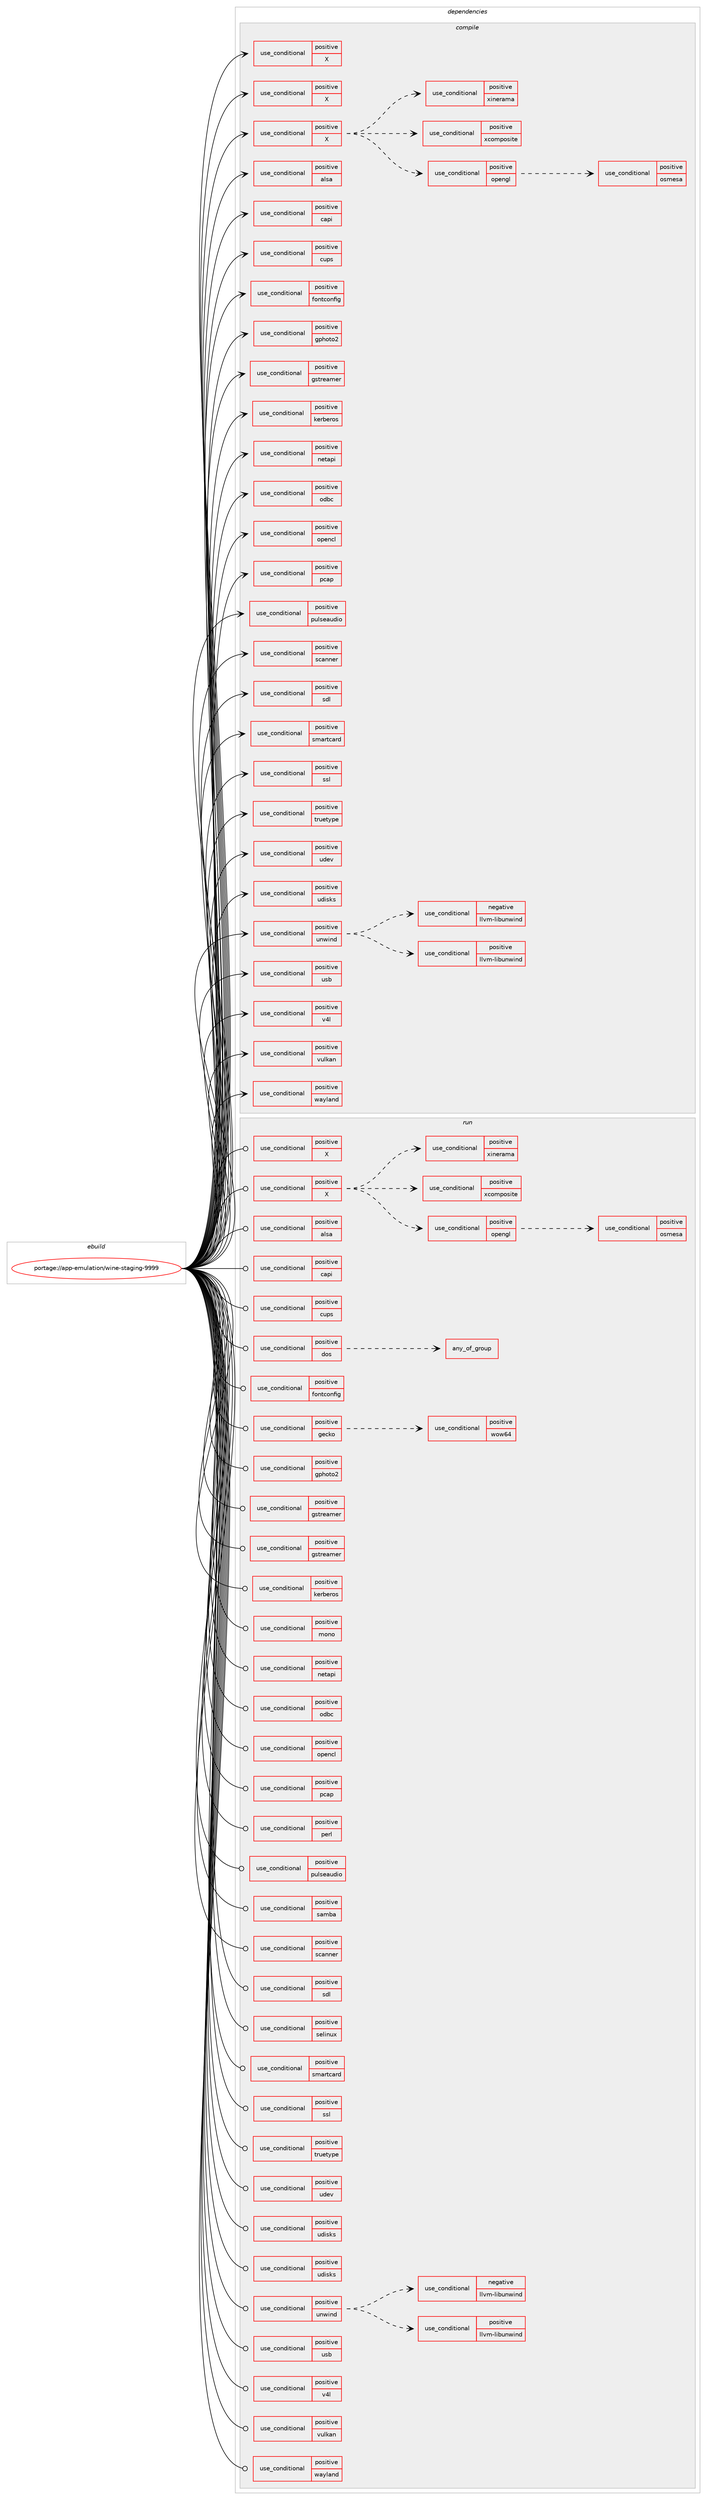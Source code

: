 digraph prolog {

# *************
# Graph options
# *************

newrank=true;
concentrate=true;
compound=true;
graph [rankdir=LR,fontname=Helvetica,fontsize=10,ranksep=1.5];#, ranksep=2.5, nodesep=0.2];
edge  [arrowhead=vee];
node  [fontname=Helvetica,fontsize=10];

# **********
# The ebuild
# **********

subgraph cluster_leftcol {
color=gray;
rank=same;
label=<<i>ebuild</i>>;
id [label="portage://app-emulation/wine-staging-9999", color=red, width=4, href="../app-emulation/wine-staging-9999.svg"];
}

# ****************
# The dependencies
# ****************

subgraph cluster_midcol {
color=gray;
label=<<i>dependencies</i>>;
subgraph cluster_compile {
fillcolor="#eeeeee";
style=filled;
label=<<i>compile</i>>;
subgraph cond9406 {
dependency15421 [label=<<TABLE BORDER="0" CELLBORDER="1" CELLSPACING="0" CELLPADDING="4"><TR><TD ROWSPAN="3" CELLPADDING="10">use_conditional</TD></TR><TR><TD>positive</TD></TR><TR><TD>X</TD></TR></TABLE>>, shape=none, color=red];
# *** BEGIN UNKNOWN DEPENDENCY TYPE (TODO) ***
# dependency15421 -> package_dependency(portage://app-emulation/wine-staging-9999,install,no,x11-base,xorg-proto,none,[,,],[],[])
# *** END UNKNOWN DEPENDENCY TYPE (TODO) ***

}
id:e -> dependency15421:w [weight=20,style="solid",arrowhead="vee"];
subgraph cond9407 {
dependency15422 [label=<<TABLE BORDER="0" CELLBORDER="1" CELLSPACING="0" CELLPADDING="4"><TR><TD ROWSPAN="3" CELLPADDING="10">use_conditional</TD></TR><TR><TD>positive</TD></TR><TR><TD>X</TD></TR></TABLE>>, shape=none, color=red];
# *** BEGIN UNKNOWN DEPENDENCY TYPE (TODO) ***
# dependency15422 -> package_dependency(portage://app-emulation/wine-staging-9999,install,no,x11-libs,libX11,none,[,,],[],[use(optenable(abi_x86_32),negative),use(optenable(abi_x86_64),negative)])
# *** END UNKNOWN DEPENDENCY TYPE (TODO) ***

# *** BEGIN UNKNOWN DEPENDENCY TYPE (TODO) ***
# dependency15422 -> package_dependency(portage://app-emulation/wine-staging-9999,install,no,x11-libs,libXext,none,[,,],[],[use(optenable(abi_x86_32),negative),use(optenable(abi_x86_64),negative)])
# *** END UNKNOWN DEPENDENCY TYPE (TODO) ***

}
id:e -> dependency15422:w [weight=20,style="solid",arrowhead="vee"];
subgraph cond9408 {
dependency15423 [label=<<TABLE BORDER="0" CELLBORDER="1" CELLSPACING="0" CELLPADDING="4"><TR><TD ROWSPAN="3" CELLPADDING="10">use_conditional</TD></TR><TR><TD>positive</TD></TR><TR><TD>X</TD></TR></TABLE>>, shape=none, color=red];
# *** BEGIN UNKNOWN DEPENDENCY TYPE (TODO) ***
# dependency15423 -> package_dependency(portage://app-emulation/wine-staging-9999,install,no,x11-libs,libXcursor,none,[,,],[],[use(optenable(abi_x86_32),negative),use(optenable(abi_x86_64),negative)])
# *** END UNKNOWN DEPENDENCY TYPE (TODO) ***

# *** BEGIN UNKNOWN DEPENDENCY TYPE (TODO) ***
# dependency15423 -> package_dependency(portage://app-emulation/wine-staging-9999,install,no,x11-libs,libXfixes,none,[,,],[],[use(optenable(abi_x86_32),negative),use(optenable(abi_x86_64),negative)])
# *** END UNKNOWN DEPENDENCY TYPE (TODO) ***

# *** BEGIN UNKNOWN DEPENDENCY TYPE (TODO) ***
# dependency15423 -> package_dependency(portage://app-emulation/wine-staging-9999,install,no,x11-libs,libXi,none,[,,],[],[use(optenable(abi_x86_32),negative),use(optenable(abi_x86_64),negative)])
# *** END UNKNOWN DEPENDENCY TYPE (TODO) ***

# *** BEGIN UNKNOWN DEPENDENCY TYPE (TODO) ***
# dependency15423 -> package_dependency(portage://app-emulation/wine-staging-9999,install,no,x11-libs,libXrandr,none,[,,],[],[use(optenable(abi_x86_32),negative),use(optenable(abi_x86_64),negative)])
# *** END UNKNOWN DEPENDENCY TYPE (TODO) ***

# *** BEGIN UNKNOWN DEPENDENCY TYPE (TODO) ***
# dependency15423 -> package_dependency(portage://app-emulation/wine-staging-9999,install,no,x11-libs,libXrender,none,[,,],[],[use(optenable(abi_x86_32),negative),use(optenable(abi_x86_64),negative)])
# *** END UNKNOWN DEPENDENCY TYPE (TODO) ***

# *** BEGIN UNKNOWN DEPENDENCY TYPE (TODO) ***
# dependency15423 -> package_dependency(portage://app-emulation/wine-staging-9999,install,no,x11-libs,libXxf86vm,none,[,,],[],[use(optenable(abi_x86_32),negative),use(optenable(abi_x86_64),negative)])
# *** END UNKNOWN DEPENDENCY TYPE (TODO) ***

subgraph cond9409 {
dependency15424 [label=<<TABLE BORDER="0" CELLBORDER="1" CELLSPACING="0" CELLPADDING="4"><TR><TD ROWSPAN="3" CELLPADDING="10">use_conditional</TD></TR><TR><TD>positive</TD></TR><TR><TD>opengl</TD></TR></TABLE>>, shape=none, color=red];
# *** BEGIN UNKNOWN DEPENDENCY TYPE (TODO) ***
# dependency15424 -> package_dependency(portage://app-emulation/wine-staging-9999,install,no,media-libs,libglvnd,none,[,,],[],[use(enable(X),none),use(optenable(abi_x86_32),negative),use(optenable(abi_x86_64),negative)])
# *** END UNKNOWN DEPENDENCY TYPE (TODO) ***

subgraph cond9410 {
dependency15425 [label=<<TABLE BORDER="0" CELLBORDER="1" CELLSPACING="0" CELLPADDING="4"><TR><TD ROWSPAN="3" CELLPADDING="10">use_conditional</TD></TR><TR><TD>positive</TD></TR><TR><TD>osmesa</TD></TR></TABLE>>, shape=none, color=red];
# *** BEGIN UNKNOWN DEPENDENCY TYPE (TODO) ***
# dependency15425 -> package_dependency(portage://app-emulation/wine-staging-9999,install,no,media-libs,mesa,none,[,,],[],[use(enable(osmesa),none),use(optenable(abi_x86_32),negative),use(optenable(abi_x86_64),negative)])
# *** END UNKNOWN DEPENDENCY TYPE (TODO) ***

}
dependency15424:e -> dependency15425:w [weight=20,style="dashed",arrowhead="vee"];
}
dependency15423:e -> dependency15424:w [weight=20,style="dashed",arrowhead="vee"];
subgraph cond9411 {
dependency15426 [label=<<TABLE BORDER="0" CELLBORDER="1" CELLSPACING="0" CELLPADDING="4"><TR><TD ROWSPAN="3" CELLPADDING="10">use_conditional</TD></TR><TR><TD>positive</TD></TR><TR><TD>xcomposite</TD></TR></TABLE>>, shape=none, color=red];
# *** BEGIN UNKNOWN DEPENDENCY TYPE (TODO) ***
# dependency15426 -> package_dependency(portage://app-emulation/wine-staging-9999,install,no,x11-libs,libXcomposite,none,[,,],[],[use(optenable(abi_x86_32),negative),use(optenable(abi_x86_64),negative)])
# *** END UNKNOWN DEPENDENCY TYPE (TODO) ***

}
dependency15423:e -> dependency15426:w [weight=20,style="dashed",arrowhead="vee"];
subgraph cond9412 {
dependency15427 [label=<<TABLE BORDER="0" CELLBORDER="1" CELLSPACING="0" CELLPADDING="4"><TR><TD ROWSPAN="3" CELLPADDING="10">use_conditional</TD></TR><TR><TD>positive</TD></TR><TR><TD>xinerama</TD></TR></TABLE>>, shape=none, color=red];
# *** BEGIN UNKNOWN DEPENDENCY TYPE (TODO) ***
# dependency15427 -> package_dependency(portage://app-emulation/wine-staging-9999,install,no,x11-libs,libXinerama,none,[,,],[],[use(optenable(abi_x86_32),negative),use(optenable(abi_x86_64),negative)])
# *** END UNKNOWN DEPENDENCY TYPE (TODO) ***

}
dependency15423:e -> dependency15427:w [weight=20,style="dashed",arrowhead="vee"];
}
id:e -> dependency15423:w [weight=20,style="solid",arrowhead="vee"];
subgraph cond9413 {
dependency15428 [label=<<TABLE BORDER="0" CELLBORDER="1" CELLSPACING="0" CELLPADDING="4"><TR><TD ROWSPAN="3" CELLPADDING="10">use_conditional</TD></TR><TR><TD>positive</TD></TR><TR><TD>alsa</TD></TR></TABLE>>, shape=none, color=red];
# *** BEGIN UNKNOWN DEPENDENCY TYPE (TODO) ***
# dependency15428 -> package_dependency(portage://app-emulation/wine-staging-9999,install,no,media-libs,alsa-lib,none,[,,],[],[use(optenable(abi_x86_32),negative),use(optenable(abi_x86_64),negative)])
# *** END UNKNOWN DEPENDENCY TYPE (TODO) ***

}
id:e -> dependency15428:w [weight=20,style="solid",arrowhead="vee"];
subgraph cond9414 {
dependency15429 [label=<<TABLE BORDER="0" CELLBORDER="1" CELLSPACING="0" CELLPADDING="4"><TR><TD ROWSPAN="3" CELLPADDING="10">use_conditional</TD></TR><TR><TD>positive</TD></TR><TR><TD>capi</TD></TR></TABLE>>, shape=none, color=red];
# *** BEGIN UNKNOWN DEPENDENCY TYPE (TODO) ***
# dependency15429 -> package_dependency(portage://app-emulation/wine-staging-9999,install,no,net-libs,libcapi,none,[,,],any_same_slot,[use(optenable(abi_x86_32),negative),use(optenable(abi_x86_64),negative)])
# *** END UNKNOWN DEPENDENCY TYPE (TODO) ***

}
id:e -> dependency15429:w [weight=20,style="solid",arrowhead="vee"];
subgraph cond9415 {
dependency15430 [label=<<TABLE BORDER="0" CELLBORDER="1" CELLSPACING="0" CELLPADDING="4"><TR><TD ROWSPAN="3" CELLPADDING="10">use_conditional</TD></TR><TR><TD>positive</TD></TR><TR><TD>cups</TD></TR></TABLE>>, shape=none, color=red];
# *** BEGIN UNKNOWN DEPENDENCY TYPE (TODO) ***
# dependency15430 -> package_dependency(portage://app-emulation/wine-staging-9999,install,no,net-print,cups,none,[,,],[],[use(optenable(abi_x86_32),negative),use(optenable(abi_x86_64),negative)])
# *** END UNKNOWN DEPENDENCY TYPE (TODO) ***

}
id:e -> dependency15430:w [weight=20,style="solid",arrowhead="vee"];
subgraph cond9416 {
dependency15431 [label=<<TABLE BORDER="0" CELLBORDER="1" CELLSPACING="0" CELLPADDING="4"><TR><TD ROWSPAN="3" CELLPADDING="10">use_conditional</TD></TR><TR><TD>positive</TD></TR><TR><TD>fontconfig</TD></TR></TABLE>>, shape=none, color=red];
# *** BEGIN UNKNOWN DEPENDENCY TYPE (TODO) ***
# dependency15431 -> package_dependency(portage://app-emulation/wine-staging-9999,install,no,media-libs,fontconfig,none,[,,],[],[use(optenable(abi_x86_32),negative),use(optenable(abi_x86_64),negative)])
# *** END UNKNOWN DEPENDENCY TYPE (TODO) ***

}
id:e -> dependency15431:w [weight=20,style="solid",arrowhead="vee"];
subgraph cond9417 {
dependency15432 [label=<<TABLE BORDER="0" CELLBORDER="1" CELLSPACING="0" CELLPADDING="4"><TR><TD ROWSPAN="3" CELLPADDING="10">use_conditional</TD></TR><TR><TD>positive</TD></TR><TR><TD>gphoto2</TD></TR></TABLE>>, shape=none, color=red];
# *** BEGIN UNKNOWN DEPENDENCY TYPE (TODO) ***
# dependency15432 -> package_dependency(portage://app-emulation/wine-staging-9999,install,no,media-libs,libgphoto2,none,[,,],any_same_slot,[use(optenable(abi_x86_32),negative),use(optenable(abi_x86_64),negative)])
# *** END UNKNOWN DEPENDENCY TYPE (TODO) ***

}
id:e -> dependency15432:w [weight=20,style="solid",arrowhead="vee"];
subgraph cond9418 {
dependency15433 [label=<<TABLE BORDER="0" CELLBORDER="1" CELLSPACING="0" CELLPADDING="4"><TR><TD ROWSPAN="3" CELLPADDING="10">use_conditional</TD></TR><TR><TD>positive</TD></TR><TR><TD>gstreamer</TD></TR></TABLE>>, shape=none, color=red];
# *** BEGIN UNKNOWN DEPENDENCY TYPE (TODO) ***
# dependency15433 -> package_dependency(portage://app-emulation/wine-staging-9999,install,no,dev-libs,glib,none,[,,],[slot(2)],[use(optenable(abi_x86_32),negative),use(optenable(abi_x86_64),negative)])
# *** END UNKNOWN DEPENDENCY TYPE (TODO) ***

# *** BEGIN UNKNOWN DEPENDENCY TYPE (TODO) ***
# dependency15433 -> package_dependency(portage://app-emulation/wine-staging-9999,install,no,media-libs,gst-plugins-base,none,[,,],[slot(1.0)],[use(optenable(abi_x86_32),negative),use(optenable(abi_x86_64),negative)])
# *** END UNKNOWN DEPENDENCY TYPE (TODO) ***

# *** BEGIN UNKNOWN DEPENDENCY TYPE (TODO) ***
# dependency15433 -> package_dependency(portage://app-emulation/wine-staging-9999,install,no,media-libs,gstreamer,none,[,,],[slot(1.0)],[use(optenable(abi_x86_32),negative),use(optenable(abi_x86_64),negative)])
# *** END UNKNOWN DEPENDENCY TYPE (TODO) ***

}
id:e -> dependency15433:w [weight=20,style="solid",arrowhead="vee"];
subgraph cond9419 {
dependency15434 [label=<<TABLE BORDER="0" CELLBORDER="1" CELLSPACING="0" CELLPADDING="4"><TR><TD ROWSPAN="3" CELLPADDING="10">use_conditional</TD></TR><TR><TD>positive</TD></TR><TR><TD>kerberos</TD></TR></TABLE>>, shape=none, color=red];
# *** BEGIN UNKNOWN DEPENDENCY TYPE (TODO) ***
# dependency15434 -> package_dependency(portage://app-emulation/wine-staging-9999,install,no,virtual,krb5,none,[,,],[],[use(optenable(abi_x86_32),negative),use(optenable(abi_x86_64),negative)])
# *** END UNKNOWN DEPENDENCY TYPE (TODO) ***

}
id:e -> dependency15434:w [weight=20,style="solid",arrowhead="vee"];
subgraph cond9420 {
dependency15435 [label=<<TABLE BORDER="0" CELLBORDER="1" CELLSPACING="0" CELLPADDING="4"><TR><TD ROWSPAN="3" CELLPADDING="10">use_conditional</TD></TR><TR><TD>positive</TD></TR><TR><TD>netapi</TD></TR></TABLE>>, shape=none, color=red];
# *** BEGIN UNKNOWN DEPENDENCY TYPE (TODO) ***
# dependency15435 -> package_dependency(portage://app-emulation/wine-staging-9999,install,no,net-fs,samba,none,[,,],[],[use(optenable(abi_x86_32),negative),use(optenable(abi_x86_64),negative)])
# *** END UNKNOWN DEPENDENCY TYPE (TODO) ***

}
id:e -> dependency15435:w [weight=20,style="solid",arrowhead="vee"];
subgraph cond9421 {
dependency15436 [label=<<TABLE BORDER="0" CELLBORDER="1" CELLSPACING="0" CELLPADDING="4"><TR><TD ROWSPAN="3" CELLPADDING="10">use_conditional</TD></TR><TR><TD>positive</TD></TR><TR><TD>odbc</TD></TR></TABLE>>, shape=none, color=red];
# *** BEGIN UNKNOWN DEPENDENCY TYPE (TODO) ***
# dependency15436 -> package_dependency(portage://app-emulation/wine-staging-9999,install,no,dev-db,unixODBC,none,[,,],[],[use(optenable(abi_x86_32),negative),use(optenable(abi_x86_64),negative)])
# *** END UNKNOWN DEPENDENCY TYPE (TODO) ***

}
id:e -> dependency15436:w [weight=20,style="solid",arrowhead="vee"];
subgraph cond9422 {
dependency15437 [label=<<TABLE BORDER="0" CELLBORDER="1" CELLSPACING="0" CELLPADDING="4"><TR><TD ROWSPAN="3" CELLPADDING="10">use_conditional</TD></TR><TR><TD>positive</TD></TR><TR><TD>opencl</TD></TR></TABLE>>, shape=none, color=red];
# *** BEGIN UNKNOWN DEPENDENCY TYPE (TODO) ***
# dependency15437 -> package_dependency(portage://app-emulation/wine-staging-9999,install,no,virtual,opencl,none,[,,],[],[use(optenable(abi_x86_32),negative),use(optenable(abi_x86_64),negative)])
# *** END UNKNOWN DEPENDENCY TYPE (TODO) ***

}
id:e -> dependency15437:w [weight=20,style="solid",arrowhead="vee"];
subgraph cond9423 {
dependency15438 [label=<<TABLE BORDER="0" CELLBORDER="1" CELLSPACING="0" CELLPADDING="4"><TR><TD ROWSPAN="3" CELLPADDING="10">use_conditional</TD></TR><TR><TD>positive</TD></TR><TR><TD>pcap</TD></TR></TABLE>>, shape=none, color=red];
# *** BEGIN UNKNOWN DEPENDENCY TYPE (TODO) ***
# dependency15438 -> package_dependency(portage://app-emulation/wine-staging-9999,install,no,net-libs,libpcap,none,[,,],[],[use(optenable(abi_x86_32),negative),use(optenable(abi_x86_64),negative)])
# *** END UNKNOWN DEPENDENCY TYPE (TODO) ***

}
id:e -> dependency15438:w [weight=20,style="solid",arrowhead="vee"];
subgraph cond9424 {
dependency15439 [label=<<TABLE BORDER="0" CELLBORDER="1" CELLSPACING="0" CELLPADDING="4"><TR><TD ROWSPAN="3" CELLPADDING="10">use_conditional</TD></TR><TR><TD>positive</TD></TR><TR><TD>pulseaudio</TD></TR></TABLE>>, shape=none, color=red];
# *** BEGIN UNKNOWN DEPENDENCY TYPE (TODO) ***
# dependency15439 -> package_dependency(portage://app-emulation/wine-staging-9999,install,no,media-libs,libpulse,none,[,,],[],[use(optenable(abi_x86_32),negative),use(optenable(abi_x86_64),negative)])
# *** END UNKNOWN DEPENDENCY TYPE (TODO) ***

}
id:e -> dependency15439:w [weight=20,style="solid",arrowhead="vee"];
subgraph cond9425 {
dependency15440 [label=<<TABLE BORDER="0" CELLBORDER="1" CELLSPACING="0" CELLPADDING="4"><TR><TD ROWSPAN="3" CELLPADDING="10">use_conditional</TD></TR><TR><TD>positive</TD></TR><TR><TD>scanner</TD></TR></TABLE>>, shape=none, color=red];
# *** BEGIN UNKNOWN DEPENDENCY TYPE (TODO) ***
# dependency15440 -> package_dependency(portage://app-emulation/wine-staging-9999,install,no,media-gfx,sane-backends,none,[,,],[],[use(optenable(abi_x86_32),negative),use(optenable(abi_x86_64),negative)])
# *** END UNKNOWN DEPENDENCY TYPE (TODO) ***

}
id:e -> dependency15440:w [weight=20,style="solid",arrowhead="vee"];
subgraph cond9426 {
dependency15441 [label=<<TABLE BORDER="0" CELLBORDER="1" CELLSPACING="0" CELLPADDING="4"><TR><TD ROWSPAN="3" CELLPADDING="10">use_conditional</TD></TR><TR><TD>positive</TD></TR><TR><TD>sdl</TD></TR></TABLE>>, shape=none, color=red];
# *** BEGIN UNKNOWN DEPENDENCY TYPE (TODO) ***
# dependency15441 -> package_dependency(portage://app-emulation/wine-staging-9999,install,no,media-libs,libsdl2,none,[,,],[],[use(enable(haptic),none),use(enable(joystick),none),use(optenable(abi_x86_32),negative),use(optenable(abi_x86_64),negative)])
# *** END UNKNOWN DEPENDENCY TYPE (TODO) ***

}
id:e -> dependency15441:w [weight=20,style="solid",arrowhead="vee"];
subgraph cond9427 {
dependency15442 [label=<<TABLE BORDER="0" CELLBORDER="1" CELLSPACING="0" CELLPADDING="4"><TR><TD ROWSPAN="3" CELLPADDING="10">use_conditional</TD></TR><TR><TD>positive</TD></TR><TR><TD>smartcard</TD></TR></TABLE>>, shape=none, color=red];
# *** BEGIN UNKNOWN DEPENDENCY TYPE (TODO) ***
# dependency15442 -> package_dependency(portage://app-emulation/wine-staging-9999,install,no,sys-apps,pcsc-lite,none,[,,],[],[use(optenable(abi_x86_32),negative),use(optenable(abi_x86_64),negative)])
# *** END UNKNOWN DEPENDENCY TYPE (TODO) ***

}
id:e -> dependency15442:w [weight=20,style="solid",arrowhead="vee"];
subgraph cond9428 {
dependency15443 [label=<<TABLE BORDER="0" CELLBORDER="1" CELLSPACING="0" CELLPADDING="4"><TR><TD ROWSPAN="3" CELLPADDING="10">use_conditional</TD></TR><TR><TD>positive</TD></TR><TR><TD>ssl</TD></TR></TABLE>>, shape=none, color=red];
# *** BEGIN UNKNOWN DEPENDENCY TYPE (TODO) ***
# dependency15443 -> package_dependency(portage://app-emulation/wine-staging-9999,install,no,net-libs,gnutls,none,[,,],any_same_slot,[use(optenable(abi_x86_32),negative),use(optenable(abi_x86_64),negative)])
# *** END UNKNOWN DEPENDENCY TYPE (TODO) ***

}
id:e -> dependency15443:w [weight=20,style="solid",arrowhead="vee"];
subgraph cond9429 {
dependency15444 [label=<<TABLE BORDER="0" CELLBORDER="1" CELLSPACING="0" CELLPADDING="4"><TR><TD ROWSPAN="3" CELLPADDING="10">use_conditional</TD></TR><TR><TD>positive</TD></TR><TR><TD>truetype</TD></TR></TABLE>>, shape=none, color=red];
# *** BEGIN UNKNOWN DEPENDENCY TYPE (TODO) ***
# dependency15444 -> package_dependency(portage://app-emulation/wine-staging-9999,install,no,media-libs,freetype,none,[,,],[],[use(optenable(abi_x86_32),negative),use(optenable(abi_x86_64),negative)])
# *** END UNKNOWN DEPENDENCY TYPE (TODO) ***

}
id:e -> dependency15444:w [weight=20,style="solid",arrowhead="vee"];
subgraph cond9430 {
dependency15445 [label=<<TABLE BORDER="0" CELLBORDER="1" CELLSPACING="0" CELLPADDING="4"><TR><TD ROWSPAN="3" CELLPADDING="10">use_conditional</TD></TR><TR><TD>positive</TD></TR><TR><TD>udev</TD></TR></TABLE>>, shape=none, color=red];
# *** BEGIN UNKNOWN DEPENDENCY TYPE (TODO) ***
# dependency15445 -> package_dependency(portage://app-emulation/wine-staging-9999,install,no,virtual,libudev,none,[,,],any_same_slot,[use(optenable(abi_x86_32),negative),use(optenable(abi_x86_64),negative)])
# *** END UNKNOWN DEPENDENCY TYPE (TODO) ***

}
id:e -> dependency15445:w [weight=20,style="solid",arrowhead="vee"];
subgraph cond9431 {
dependency15446 [label=<<TABLE BORDER="0" CELLBORDER="1" CELLSPACING="0" CELLPADDING="4"><TR><TD ROWSPAN="3" CELLPADDING="10">use_conditional</TD></TR><TR><TD>positive</TD></TR><TR><TD>udisks</TD></TR></TABLE>>, shape=none, color=red];
# *** BEGIN UNKNOWN DEPENDENCY TYPE (TODO) ***
# dependency15446 -> package_dependency(portage://app-emulation/wine-staging-9999,install,no,sys-apps,dbus,none,[,,],[],[use(optenable(abi_x86_32),negative),use(optenable(abi_x86_64),negative)])
# *** END UNKNOWN DEPENDENCY TYPE (TODO) ***

}
id:e -> dependency15446:w [weight=20,style="solid",arrowhead="vee"];
subgraph cond9432 {
dependency15447 [label=<<TABLE BORDER="0" CELLBORDER="1" CELLSPACING="0" CELLPADDING="4"><TR><TD ROWSPAN="3" CELLPADDING="10">use_conditional</TD></TR><TR><TD>positive</TD></TR><TR><TD>unwind</TD></TR></TABLE>>, shape=none, color=red];
subgraph cond9433 {
dependency15448 [label=<<TABLE BORDER="0" CELLBORDER="1" CELLSPACING="0" CELLPADDING="4"><TR><TD ROWSPAN="3" CELLPADDING="10">use_conditional</TD></TR><TR><TD>positive</TD></TR><TR><TD>llvm-libunwind</TD></TR></TABLE>>, shape=none, color=red];
# *** BEGIN UNKNOWN DEPENDENCY TYPE (TODO) ***
# dependency15448 -> package_dependency(portage://app-emulation/wine-staging-9999,install,no,sys-libs,llvm-libunwind,none,[,,],[],[use(optenable(abi_x86_32),negative),use(optenable(abi_x86_64),negative)])
# *** END UNKNOWN DEPENDENCY TYPE (TODO) ***

}
dependency15447:e -> dependency15448:w [weight=20,style="dashed",arrowhead="vee"];
subgraph cond9434 {
dependency15449 [label=<<TABLE BORDER="0" CELLBORDER="1" CELLSPACING="0" CELLPADDING="4"><TR><TD ROWSPAN="3" CELLPADDING="10">use_conditional</TD></TR><TR><TD>negative</TD></TR><TR><TD>llvm-libunwind</TD></TR></TABLE>>, shape=none, color=red];
# *** BEGIN UNKNOWN DEPENDENCY TYPE (TODO) ***
# dependency15449 -> package_dependency(portage://app-emulation/wine-staging-9999,install,no,sys-libs,libunwind,none,[,,],any_same_slot,[use(optenable(abi_x86_32),negative),use(optenable(abi_x86_64),negative)])
# *** END UNKNOWN DEPENDENCY TYPE (TODO) ***

}
dependency15447:e -> dependency15449:w [weight=20,style="dashed",arrowhead="vee"];
}
id:e -> dependency15447:w [weight=20,style="solid",arrowhead="vee"];
subgraph cond9435 {
dependency15450 [label=<<TABLE BORDER="0" CELLBORDER="1" CELLSPACING="0" CELLPADDING="4"><TR><TD ROWSPAN="3" CELLPADDING="10">use_conditional</TD></TR><TR><TD>positive</TD></TR><TR><TD>usb</TD></TR></TABLE>>, shape=none, color=red];
# *** BEGIN UNKNOWN DEPENDENCY TYPE (TODO) ***
# dependency15450 -> package_dependency(portage://app-emulation/wine-staging-9999,install,no,dev-libs,libusb,none,[,,],[slot(1)],[use(optenable(abi_x86_32),negative),use(optenable(abi_x86_64),negative)])
# *** END UNKNOWN DEPENDENCY TYPE (TODO) ***

}
id:e -> dependency15450:w [weight=20,style="solid",arrowhead="vee"];
subgraph cond9436 {
dependency15451 [label=<<TABLE BORDER="0" CELLBORDER="1" CELLSPACING="0" CELLPADDING="4"><TR><TD ROWSPAN="3" CELLPADDING="10">use_conditional</TD></TR><TR><TD>positive</TD></TR><TR><TD>v4l</TD></TR></TABLE>>, shape=none, color=red];
# *** BEGIN UNKNOWN DEPENDENCY TYPE (TODO) ***
# dependency15451 -> package_dependency(portage://app-emulation/wine-staging-9999,install,no,media-libs,libv4l,none,[,,],[],[use(optenable(abi_x86_32),negative),use(optenable(abi_x86_64),negative)])
# *** END UNKNOWN DEPENDENCY TYPE (TODO) ***

}
id:e -> dependency15451:w [weight=20,style="solid",arrowhead="vee"];
subgraph cond9437 {
dependency15452 [label=<<TABLE BORDER="0" CELLBORDER="1" CELLSPACING="0" CELLPADDING="4"><TR><TD ROWSPAN="3" CELLPADDING="10">use_conditional</TD></TR><TR><TD>positive</TD></TR><TR><TD>vulkan</TD></TR></TABLE>>, shape=none, color=red];
# *** BEGIN UNKNOWN DEPENDENCY TYPE (TODO) ***
# dependency15452 -> package_dependency(portage://app-emulation/wine-staging-9999,install,no,media-libs,vulkan-loader,none,[,,],[],[use(optenable(X),none),use(optenable(wayland),none),use(optenable(abi_x86_32),negative),use(optenable(abi_x86_64),negative)])
# *** END UNKNOWN DEPENDENCY TYPE (TODO) ***

}
id:e -> dependency15452:w [weight=20,style="solid",arrowhead="vee"];
subgraph cond9438 {
dependency15453 [label=<<TABLE BORDER="0" CELLBORDER="1" CELLSPACING="0" CELLPADDING="4"><TR><TD ROWSPAN="3" CELLPADDING="10">use_conditional</TD></TR><TR><TD>positive</TD></TR><TR><TD>wayland</TD></TR></TABLE>>, shape=none, color=red];
# *** BEGIN UNKNOWN DEPENDENCY TYPE (TODO) ***
# dependency15453 -> package_dependency(portage://app-emulation/wine-staging-9999,install,no,dev-libs,wayland,none,[,,],[],[use(optenable(abi_x86_32),negative),use(optenable(abi_x86_64),negative)])
# *** END UNKNOWN DEPENDENCY TYPE (TODO) ***

# *** BEGIN UNKNOWN DEPENDENCY TYPE (TODO) ***
# dependency15453 -> package_dependency(portage://app-emulation/wine-staging-9999,install,no,x11-libs,libxkbcommon,none,[,,],[],[use(optenable(abi_x86_32),negative),use(optenable(abi_x86_64),negative)])
# *** END UNKNOWN DEPENDENCY TYPE (TODO) ***

}
id:e -> dependency15453:w [weight=20,style="solid",arrowhead="vee"];
# *** BEGIN UNKNOWN DEPENDENCY TYPE (TODO) ***
# id -> package_dependency(portage://app-emulation/wine-staging-9999,install,no,sys-kernel,linux-headers,none,[,,],[],[])
# *** END UNKNOWN DEPENDENCY TYPE (TODO) ***

}
subgraph cluster_compileandrun {
fillcolor="#eeeeee";
style=filled;
label=<<i>compile and run</i>>;
}
subgraph cluster_run {
fillcolor="#eeeeee";
style=filled;
label=<<i>run</i>>;
subgraph cond9439 {
dependency15454 [label=<<TABLE BORDER="0" CELLBORDER="1" CELLSPACING="0" CELLPADDING="4"><TR><TD ROWSPAN="3" CELLPADDING="10">use_conditional</TD></TR><TR><TD>positive</TD></TR><TR><TD>X</TD></TR></TABLE>>, shape=none, color=red];
# *** BEGIN UNKNOWN DEPENDENCY TYPE (TODO) ***
# dependency15454 -> package_dependency(portage://app-emulation/wine-staging-9999,run,no,x11-libs,libX11,none,[,,],[],[use(optenable(abi_x86_32),negative),use(optenable(abi_x86_64),negative)])
# *** END UNKNOWN DEPENDENCY TYPE (TODO) ***

# *** BEGIN UNKNOWN DEPENDENCY TYPE (TODO) ***
# dependency15454 -> package_dependency(portage://app-emulation/wine-staging-9999,run,no,x11-libs,libXext,none,[,,],[],[use(optenable(abi_x86_32),negative),use(optenable(abi_x86_64),negative)])
# *** END UNKNOWN DEPENDENCY TYPE (TODO) ***

}
id:e -> dependency15454:w [weight=20,style="solid",arrowhead="odot"];
subgraph cond9440 {
dependency15455 [label=<<TABLE BORDER="0" CELLBORDER="1" CELLSPACING="0" CELLPADDING="4"><TR><TD ROWSPAN="3" CELLPADDING="10">use_conditional</TD></TR><TR><TD>positive</TD></TR><TR><TD>X</TD></TR></TABLE>>, shape=none, color=red];
# *** BEGIN UNKNOWN DEPENDENCY TYPE (TODO) ***
# dependency15455 -> package_dependency(portage://app-emulation/wine-staging-9999,run,no,x11-libs,libXcursor,none,[,,],[],[use(optenable(abi_x86_32),negative),use(optenable(abi_x86_64),negative)])
# *** END UNKNOWN DEPENDENCY TYPE (TODO) ***

# *** BEGIN UNKNOWN DEPENDENCY TYPE (TODO) ***
# dependency15455 -> package_dependency(portage://app-emulation/wine-staging-9999,run,no,x11-libs,libXfixes,none,[,,],[],[use(optenable(abi_x86_32),negative),use(optenable(abi_x86_64),negative)])
# *** END UNKNOWN DEPENDENCY TYPE (TODO) ***

# *** BEGIN UNKNOWN DEPENDENCY TYPE (TODO) ***
# dependency15455 -> package_dependency(portage://app-emulation/wine-staging-9999,run,no,x11-libs,libXi,none,[,,],[],[use(optenable(abi_x86_32),negative),use(optenable(abi_x86_64),negative)])
# *** END UNKNOWN DEPENDENCY TYPE (TODO) ***

# *** BEGIN UNKNOWN DEPENDENCY TYPE (TODO) ***
# dependency15455 -> package_dependency(portage://app-emulation/wine-staging-9999,run,no,x11-libs,libXrandr,none,[,,],[],[use(optenable(abi_x86_32),negative),use(optenable(abi_x86_64),negative)])
# *** END UNKNOWN DEPENDENCY TYPE (TODO) ***

# *** BEGIN UNKNOWN DEPENDENCY TYPE (TODO) ***
# dependency15455 -> package_dependency(portage://app-emulation/wine-staging-9999,run,no,x11-libs,libXrender,none,[,,],[],[use(optenable(abi_x86_32),negative),use(optenable(abi_x86_64),negative)])
# *** END UNKNOWN DEPENDENCY TYPE (TODO) ***

# *** BEGIN UNKNOWN DEPENDENCY TYPE (TODO) ***
# dependency15455 -> package_dependency(portage://app-emulation/wine-staging-9999,run,no,x11-libs,libXxf86vm,none,[,,],[],[use(optenable(abi_x86_32),negative),use(optenable(abi_x86_64),negative)])
# *** END UNKNOWN DEPENDENCY TYPE (TODO) ***

subgraph cond9441 {
dependency15456 [label=<<TABLE BORDER="0" CELLBORDER="1" CELLSPACING="0" CELLPADDING="4"><TR><TD ROWSPAN="3" CELLPADDING="10">use_conditional</TD></TR><TR><TD>positive</TD></TR><TR><TD>opengl</TD></TR></TABLE>>, shape=none, color=red];
# *** BEGIN UNKNOWN DEPENDENCY TYPE (TODO) ***
# dependency15456 -> package_dependency(portage://app-emulation/wine-staging-9999,run,no,media-libs,libglvnd,none,[,,],[],[use(enable(X),none),use(optenable(abi_x86_32),negative),use(optenable(abi_x86_64),negative)])
# *** END UNKNOWN DEPENDENCY TYPE (TODO) ***

subgraph cond9442 {
dependency15457 [label=<<TABLE BORDER="0" CELLBORDER="1" CELLSPACING="0" CELLPADDING="4"><TR><TD ROWSPAN="3" CELLPADDING="10">use_conditional</TD></TR><TR><TD>positive</TD></TR><TR><TD>osmesa</TD></TR></TABLE>>, shape=none, color=red];
# *** BEGIN UNKNOWN DEPENDENCY TYPE (TODO) ***
# dependency15457 -> package_dependency(portage://app-emulation/wine-staging-9999,run,no,media-libs,mesa,none,[,,],[],[use(enable(osmesa),none),use(optenable(abi_x86_32),negative),use(optenable(abi_x86_64),negative)])
# *** END UNKNOWN DEPENDENCY TYPE (TODO) ***

}
dependency15456:e -> dependency15457:w [weight=20,style="dashed",arrowhead="vee"];
}
dependency15455:e -> dependency15456:w [weight=20,style="dashed",arrowhead="vee"];
subgraph cond9443 {
dependency15458 [label=<<TABLE BORDER="0" CELLBORDER="1" CELLSPACING="0" CELLPADDING="4"><TR><TD ROWSPAN="3" CELLPADDING="10">use_conditional</TD></TR><TR><TD>positive</TD></TR><TR><TD>xcomposite</TD></TR></TABLE>>, shape=none, color=red];
# *** BEGIN UNKNOWN DEPENDENCY TYPE (TODO) ***
# dependency15458 -> package_dependency(portage://app-emulation/wine-staging-9999,run,no,x11-libs,libXcomposite,none,[,,],[],[use(optenable(abi_x86_32),negative),use(optenable(abi_x86_64),negative)])
# *** END UNKNOWN DEPENDENCY TYPE (TODO) ***

}
dependency15455:e -> dependency15458:w [weight=20,style="dashed",arrowhead="vee"];
subgraph cond9444 {
dependency15459 [label=<<TABLE BORDER="0" CELLBORDER="1" CELLSPACING="0" CELLPADDING="4"><TR><TD ROWSPAN="3" CELLPADDING="10">use_conditional</TD></TR><TR><TD>positive</TD></TR><TR><TD>xinerama</TD></TR></TABLE>>, shape=none, color=red];
# *** BEGIN UNKNOWN DEPENDENCY TYPE (TODO) ***
# dependency15459 -> package_dependency(portage://app-emulation/wine-staging-9999,run,no,x11-libs,libXinerama,none,[,,],[],[use(optenable(abi_x86_32),negative),use(optenable(abi_x86_64),negative)])
# *** END UNKNOWN DEPENDENCY TYPE (TODO) ***

}
dependency15455:e -> dependency15459:w [weight=20,style="dashed",arrowhead="vee"];
}
id:e -> dependency15455:w [weight=20,style="solid",arrowhead="odot"];
subgraph cond9445 {
dependency15460 [label=<<TABLE BORDER="0" CELLBORDER="1" CELLSPACING="0" CELLPADDING="4"><TR><TD ROWSPAN="3" CELLPADDING="10">use_conditional</TD></TR><TR><TD>positive</TD></TR><TR><TD>alsa</TD></TR></TABLE>>, shape=none, color=red];
# *** BEGIN UNKNOWN DEPENDENCY TYPE (TODO) ***
# dependency15460 -> package_dependency(portage://app-emulation/wine-staging-9999,run,no,media-libs,alsa-lib,none,[,,],[],[use(optenable(abi_x86_32),negative),use(optenable(abi_x86_64),negative)])
# *** END UNKNOWN DEPENDENCY TYPE (TODO) ***

}
id:e -> dependency15460:w [weight=20,style="solid",arrowhead="odot"];
subgraph cond9446 {
dependency15461 [label=<<TABLE BORDER="0" CELLBORDER="1" CELLSPACING="0" CELLPADDING="4"><TR><TD ROWSPAN="3" CELLPADDING="10">use_conditional</TD></TR><TR><TD>positive</TD></TR><TR><TD>capi</TD></TR></TABLE>>, shape=none, color=red];
# *** BEGIN UNKNOWN DEPENDENCY TYPE (TODO) ***
# dependency15461 -> package_dependency(portage://app-emulation/wine-staging-9999,run,no,net-libs,libcapi,none,[,,],any_same_slot,[use(optenable(abi_x86_32),negative),use(optenable(abi_x86_64),negative)])
# *** END UNKNOWN DEPENDENCY TYPE (TODO) ***

}
id:e -> dependency15461:w [weight=20,style="solid",arrowhead="odot"];
subgraph cond9447 {
dependency15462 [label=<<TABLE BORDER="0" CELLBORDER="1" CELLSPACING="0" CELLPADDING="4"><TR><TD ROWSPAN="3" CELLPADDING="10">use_conditional</TD></TR><TR><TD>positive</TD></TR><TR><TD>cups</TD></TR></TABLE>>, shape=none, color=red];
# *** BEGIN UNKNOWN DEPENDENCY TYPE (TODO) ***
# dependency15462 -> package_dependency(portage://app-emulation/wine-staging-9999,run,no,net-print,cups,none,[,,],[],[use(optenable(abi_x86_32),negative),use(optenable(abi_x86_64),negative)])
# *** END UNKNOWN DEPENDENCY TYPE (TODO) ***

}
id:e -> dependency15462:w [weight=20,style="solid",arrowhead="odot"];
subgraph cond9448 {
dependency15463 [label=<<TABLE BORDER="0" CELLBORDER="1" CELLSPACING="0" CELLPADDING="4"><TR><TD ROWSPAN="3" CELLPADDING="10">use_conditional</TD></TR><TR><TD>positive</TD></TR><TR><TD>dos</TD></TR></TABLE>>, shape=none, color=red];
subgraph any271 {
dependency15464 [label=<<TABLE BORDER="0" CELLBORDER="1" CELLSPACING="0" CELLPADDING="4"><TR><TD CELLPADDING="10">any_of_group</TD></TR></TABLE>>, shape=none, color=red];# *** BEGIN UNKNOWN DEPENDENCY TYPE (TODO) ***
# dependency15464 -> package_dependency(portage://app-emulation/wine-staging-9999,run,no,games-emulation,dosbox,none,[,,],[],[])
# *** END UNKNOWN DEPENDENCY TYPE (TODO) ***

# *** BEGIN UNKNOWN DEPENDENCY TYPE (TODO) ***
# dependency15464 -> package_dependency(portage://app-emulation/wine-staging-9999,run,no,games-emulation,dosbox-staging,none,[,,],[],[])
# *** END UNKNOWN DEPENDENCY TYPE (TODO) ***

}
dependency15463:e -> dependency15464:w [weight=20,style="dashed",arrowhead="vee"];
}
id:e -> dependency15463:w [weight=20,style="solid",arrowhead="odot"];
subgraph cond9449 {
dependency15465 [label=<<TABLE BORDER="0" CELLBORDER="1" CELLSPACING="0" CELLPADDING="4"><TR><TD ROWSPAN="3" CELLPADDING="10">use_conditional</TD></TR><TR><TD>positive</TD></TR><TR><TD>fontconfig</TD></TR></TABLE>>, shape=none, color=red];
# *** BEGIN UNKNOWN DEPENDENCY TYPE (TODO) ***
# dependency15465 -> package_dependency(portage://app-emulation/wine-staging-9999,run,no,media-libs,fontconfig,none,[,,],[],[use(optenable(abi_x86_32),negative),use(optenable(abi_x86_64),negative)])
# *** END UNKNOWN DEPENDENCY TYPE (TODO) ***

}
id:e -> dependency15465:w [weight=20,style="solid",arrowhead="odot"];
subgraph cond9450 {
dependency15466 [label=<<TABLE BORDER="0" CELLBORDER="1" CELLSPACING="0" CELLPADDING="4"><TR><TD ROWSPAN="3" CELLPADDING="10">use_conditional</TD></TR><TR><TD>positive</TD></TR><TR><TD>gecko</TD></TR></TABLE>>, shape=none, color=red];
# *** BEGIN UNKNOWN DEPENDENCY TYPE (TODO) ***
# dependency15466 -> package_dependency(portage://app-emulation/wine-staging-9999,run,no,app-emulation,wine-gecko,none,[,,],[slot(2.47.4)],[use(optenable(abi_x86_32),negative),use(optenable(abi_x86_64),negative)])
# *** END UNKNOWN DEPENDENCY TYPE (TODO) ***

subgraph cond9451 {
dependency15467 [label=<<TABLE BORDER="0" CELLBORDER="1" CELLSPACING="0" CELLPADDING="4"><TR><TD ROWSPAN="3" CELLPADDING="10">use_conditional</TD></TR><TR><TD>positive</TD></TR><TR><TD>wow64</TD></TR></TABLE>>, shape=none, color=red];
# *** BEGIN UNKNOWN DEPENDENCY TYPE (TODO) ***
# dependency15467 -> package_dependency(portage://app-emulation/wine-staging-9999,run,no,app-emulation,wine-gecko,none,[,,],[],[use(enable(abi_x86_32),none)])
# *** END UNKNOWN DEPENDENCY TYPE (TODO) ***

}
dependency15466:e -> dependency15467:w [weight=20,style="dashed",arrowhead="vee"];
}
id:e -> dependency15466:w [weight=20,style="solid",arrowhead="odot"];
subgraph cond9452 {
dependency15468 [label=<<TABLE BORDER="0" CELLBORDER="1" CELLSPACING="0" CELLPADDING="4"><TR><TD ROWSPAN="3" CELLPADDING="10">use_conditional</TD></TR><TR><TD>positive</TD></TR><TR><TD>gphoto2</TD></TR></TABLE>>, shape=none, color=red];
# *** BEGIN UNKNOWN DEPENDENCY TYPE (TODO) ***
# dependency15468 -> package_dependency(portage://app-emulation/wine-staging-9999,run,no,media-libs,libgphoto2,none,[,,],any_same_slot,[use(optenable(abi_x86_32),negative),use(optenable(abi_x86_64),negative)])
# *** END UNKNOWN DEPENDENCY TYPE (TODO) ***

}
id:e -> dependency15468:w [weight=20,style="solid",arrowhead="odot"];
subgraph cond9453 {
dependency15469 [label=<<TABLE BORDER="0" CELLBORDER="1" CELLSPACING="0" CELLPADDING="4"><TR><TD ROWSPAN="3" CELLPADDING="10">use_conditional</TD></TR><TR><TD>positive</TD></TR><TR><TD>gstreamer</TD></TR></TABLE>>, shape=none, color=red];
# *** BEGIN UNKNOWN DEPENDENCY TYPE (TODO) ***
# dependency15469 -> package_dependency(portage://app-emulation/wine-staging-9999,run,no,dev-libs,glib,none,[,,],[slot(2)],[use(optenable(abi_x86_32),negative),use(optenable(abi_x86_64),negative)])
# *** END UNKNOWN DEPENDENCY TYPE (TODO) ***

# *** BEGIN UNKNOWN DEPENDENCY TYPE (TODO) ***
# dependency15469 -> package_dependency(portage://app-emulation/wine-staging-9999,run,no,media-libs,gst-plugins-base,none,[,,],[slot(1.0)],[use(optenable(abi_x86_32),negative),use(optenable(abi_x86_64),negative)])
# *** END UNKNOWN DEPENDENCY TYPE (TODO) ***

# *** BEGIN UNKNOWN DEPENDENCY TYPE (TODO) ***
# dependency15469 -> package_dependency(portage://app-emulation/wine-staging-9999,run,no,media-libs,gstreamer,none,[,,],[slot(1.0)],[use(optenable(abi_x86_32),negative),use(optenable(abi_x86_64),negative)])
# *** END UNKNOWN DEPENDENCY TYPE (TODO) ***

}
id:e -> dependency15469:w [weight=20,style="solid",arrowhead="odot"];
subgraph cond9454 {
dependency15470 [label=<<TABLE BORDER="0" CELLBORDER="1" CELLSPACING="0" CELLPADDING="4"><TR><TD ROWSPAN="3" CELLPADDING="10">use_conditional</TD></TR><TR><TD>positive</TD></TR><TR><TD>gstreamer</TD></TR></TABLE>>, shape=none, color=red];
# *** BEGIN UNKNOWN DEPENDENCY TYPE (TODO) ***
# dependency15470 -> package_dependency(portage://app-emulation/wine-staging-9999,run,no,media-plugins,gst-plugins-meta,none,[,,],[slot(1.0)],[use(optenable(abi_x86_32),negative),use(optenable(abi_x86_64),negative)])
# *** END UNKNOWN DEPENDENCY TYPE (TODO) ***

}
id:e -> dependency15470:w [weight=20,style="solid",arrowhead="odot"];
subgraph cond9455 {
dependency15471 [label=<<TABLE BORDER="0" CELLBORDER="1" CELLSPACING="0" CELLPADDING="4"><TR><TD ROWSPAN="3" CELLPADDING="10">use_conditional</TD></TR><TR><TD>positive</TD></TR><TR><TD>kerberos</TD></TR></TABLE>>, shape=none, color=red];
# *** BEGIN UNKNOWN DEPENDENCY TYPE (TODO) ***
# dependency15471 -> package_dependency(portage://app-emulation/wine-staging-9999,run,no,virtual,krb5,none,[,,],[],[use(optenable(abi_x86_32),negative),use(optenable(abi_x86_64),negative)])
# *** END UNKNOWN DEPENDENCY TYPE (TODO) ***

}
id:e -> dependency15471:w [weight=20,style="solid",arrowhead="odot"];
subgraph cond9456 {
dependency15472 [label=<<TABLE BORDER="0" CELLBORDER="1" CELLSPACING="0" CELLPADDING="4"><TR><TD ROWSPAN="3" CELLPADDING="10">use_conditional</TD></TR><TR><TD>positive</TD></TR><TR><TD>mono</TD></TR></TABLE>>, shape=none, color=red];
# *** BEGIN UNKNOWN DEPENDENCY TYPE (TODO) ***
# dependency15472 -> package_dependency(portage://app-emulation/wine-staging-9999,run,no,app-emulation,wine-mono,none,[,,],[slot(9.2.0)],[])
# *** END UNKNOWN DEPENDENCY TYPE (TODO) ***

}
id:e -> dependency15472:w [weight=20,style="solid",arrowhead="odot"];
subgraph cond9457 {
dependency15473 [label=<<TABLE BORDER="0" CELLBORDER="1" CELLSPACING="0" CELLPADDING="4"><TR><TD ROWSPAN="3" CELLPADDING="10">use_conditional</TD></TR><TR><TD>positive</TD></TR><TR><TD>netapi</TD></TR></TABLE>>, shape=none, color=red];
# *** BEGIN UNKNOWN DEPENDENCY TYPE (TODO) ***
# dependency15473 -> package_dependency(portage://app-emulation/wine-staging-9999,run,no,net-fs,samba,none,[,,],[],[use(optenable(abi_x86_32),negative),use(optenable(abi_x86_64),negative)])
# *** END UNKNOWN DEPENDENCY TYPE (TODO) ***

}
id:e -> dependency15473:w [weight=20,style="solid",arrowhead="odot"];
subgraph cond9458 {
dependency15474 [label=<<TABLE BORDER="0" CELLBORDER="1" CELLSPACING="0" CELLPADDING="4"><TR><TD ROWSPAN="3" CELLPADDING="10">use_conditional</TD></TR><TR><TD>positive</TD></TR><TR><TD>odbc</TD></TR></TABLE>>, shape=none, color=red];
# *** BEGIN UNKNOWN DEPENDENCY TYPE (TODO) ***
# dependency15474 -> package_dependency(portage://app-emulation/wine-staging-9999,run,no,dev-db,unixODBC,none,[,,],[],[use(optenable(abi_x86_32),negative),use(optenable(abi_x86_64),negative)])
# *** END UNKNOWN DEPENDENCY TYPE (TODO) ***

}
id:e -> dependency15474:w [weight=20,style="solid",arrowhead="odot"];
subgraph cond9459 {
dependency15475 [label=<<TABLE BORDER="0" CELLBORDER="1" CELLSPACING="0" CELLPADDING="4"><TR><TD ROWSPAN="3" CELLPADDING="10">use_conditional</TD></TR><TR><TD>positive</TD></TR><TR><TD>opencl</TD></TR></TABLE>>, shape=none, color=red];
# *** BEGIN UNKNOWN DEPENDENCY TYPE (TODO) ***
# dependency15475 -> package_dependency(portage://app-emulation/wine-staging-9999,run,no,virtual,opencl,none,[,,],[],[use(optenable(abi_x86_32),negative),use(optenable(abi_x86_64),negative)])
# *** END UNKNOWN DEPENDENCY TYPE (TODO) ***

}
id:e -> dependency15475:w [weight=20,style="solid",arrowhead="odot"];
subgraph cond9460 {
dependency15476 [label=<<TABLE BORDER="0" CELLBORDER="1" CELLSPACING="0" CELLPADDING="4"><TR><TD ROWSPAN="3" CELLPADDING="10">use_conditional</TD></TR><TR><TD>positive</TD></TR><TR><TD>pcap</TD></TR></TABLE>>, shape=none, color=red];
# *** BEGIN UNKNOWN DEPENDENCY TYPE (TODO) ***
# dependency15476 -> package_dependency(portage://app-emulation/wine-staging-9999,run,no,net-libs,libpcap,none,[,,],[],[use(optenable(abi_x86_32),negative),use(optenable(abi_x86_64),negative)])
# *** END UNKNOWN DEPENDENCY TYPE (TODO) ***

}
id:e -> dependency15476:w [weight=20,style="solid",arrowhead="odot"];
subgraph cond9461 {
dependency15477 [label=<<TABLE BORDER="0" CELLBORDER="1" CELLSPACING="0" CELLPADDING="4"><TR><TD ROWSPAN="3" CELLPADDING="10">use_conditional</TD></TR><TR><TD>positive</TD></TR><TR><TD>perl</TD></TR></TABLE>>, shape=none, color=red];
# *** BEGIN UNKNOWN DEPENDENCY TYPE (TODO) ***
# dependency15477 -> package_dependency(portage://app-emulation/wine-staging-9999,run,no,dev-lang,perl,none,[,,],[],[])
# *** END UNKNOWN DEPENDENCY TYPE (TODO) ***

# *** BEGIN UNKNOWN DEPENDENCY TYPE (TODO) ***
# dependency15477 -> package_dependency(portage://app-emulation/wine-staging-9999,run,no,dev-perl,XML-LibXML,none,[,,],[],[])
# *** END UNKNOWN DEPENDENCY TYPE (TODO) ***

}
id:e -> dependency15477:w [weight=20,style="solid",arrowhead="odot"];
subgraph cond9462 {
dependency15478 [label=<<TABLE BORDER="0" CELLBORDER="1" CELLSPACING="0" CELLPADDING="4"><TR><TD ROWSPAN="3" CELLPADDING="10">use_conditional</TD></TR><TR><TD>positive</TD></TR><TR><TD>pulseaudio</TD></TR></TABLE>>, shape=none, color=red];
# *** BEGIN UNKNOWN DEPENDENCY TYPE (TODO) ***
# dependency15478 -> package_dependency(portage://app-emulation/wine-staging-9999,run,no,media-libs,libpulse,none,[,,],[],[use(optenable(abi_x86_32),negative),use(optenable(abi_x86_64),negative)])
# *** END UNKNOWN DEPENDENCY TYPE (TODO) ***

}
id:e -> dependency15478:w [weight=20,style="solid",arrowhead="odot"];
subgraph cond9463 {
dependency15479 [label=<<TABLE BORDER="0" CELLBORDER="1" CELLSPACING="0" CELLPADDING="4"><TR><TD ROWSPAN="3" CELLPADDING="10">use_conditional</TD></TR><TR><TD>positive</TD></TR><TR><TD>samba</TD></TR></TABLE>>, shape=none, color=red];
# *** BEGIN UNKNOWN DEPENDENCY TYPE (TODO) ***
# dependency15479 -> package_dependency(portage://app-emulation/wine-staging-9999,run,no,net-fs,samba,none,[,,],[],[use(enable(winbind),none)])
# *** END UNKNOWN DEPENDENCY TYPE (TODO) ***

}
id:e -> dependency15479:w [weight=20,style="solid",arrowhead="odot"];
subgraph cond9464 {
dependency15480 [label=<<TABLE BORDER="0" CELLBORDER="1" CELLSPACING="0" CELLPADDING="4"><TR><TD ROWSPAN="3" CELLPADDING="10">use_conditional</TD></TR><TR><TD>positive</TD></TR><TR><TD>scanner</TD></TR></TABLE>>, shape=none, color=red];
# *** BEGIN UNKNOWN DEPENDENCY TYPE (TODO) ***
# dependency15480 -> package_dependency(portage://app-emulation/wine-staging-9999,run,no,media-gfx,sane-backends,none,[,,],[],[use(optenable(abi_x86_32),negative),use(optenable(abi_x86_64),negative)])
# *** END UNKNOWN DEPENDENCY TYPE (TODO) ***

}
id:e -> dependency15480:w [weight=20,style="solid",arrowhead="odot"];
subgraph cond9465 {
dependency15481 [label=<<TABLE BORDER="0" CELLBORDER="1" CELLSPACING="0" CELLPADDING="4"><TR><TD ROWSPAN="3" CELLPADDING="10">use_conditional</TD></TR><TR><TD>positive</TD></TR><TR><TD>sdl</TD></TR></TABLE>>, shape=none, color=red];
# *** BEGIN UNKNOWN DEPENDENCY TYPE (TODO) ***
# dependency15481 -> package_dependency(portage://app-emulation/wine-staging-9999,run,no,media-libs,libsdl2,none,[,,],[],[use(enable(haptic),none),use(enable(joystick),none),use(optenable(abi_x86_32),negative),use(optenable(abi_x86_64),negative)])
# *** END UNKNOWN DEPENDENCY TYPE (TODO) ***

}
id:e -> dependency15481:w [weight=20,style="solid",arrowhead="odot"];
subgraph cond9466 {
dependency15482 [label=<<TABLE BORDER="0" CELLBORDER="1" CELLSPACING="0" CELLPADDING="4"><TR><TD ROWSPAN="3" CELLPADDING="10">use_conditional</TD></TR><TR><TD>positive</TD></TR><TR><TD>selinux</TD></TR></TABLE>>, shape=none, color=red];
# *** BEGIN UNKNOWN DEPENDENCY TYPE (TODO) ***
# dependency15482 -> package_dependency(portage://app-emulation/wine-staging-9999,run,no,sec-policy,selinux-wine,none,[,,],[],[])
# *** END UNKNOWN DEPENDENCY TYPE (TODO) ***

}
id:e -> dependency15482:w [weight=20,style="solid",arrowhead="odot"];
subgraph cond9467 {
dependency15483 [label=<<TABLE BORDER="0" CELLBORDER="1" CELLSPACING="0" CELLPADDING="4"><TR><TD ROWSPAN="3" CELLPADDING="10">use_conditional</TD></TR><TR><TD>positive</TD></TR><TR><TD>smartcard</TD></TR></TABLE>>, shape=none, color=red];
# *** BEGIN UNKNOWN DEPENDENCY TYPE (TODO) ***
# dependency15483 -> package_dependency(portage://app-emulation/wine-staging-9999,run,no,sys-apps,pcsc-lite,none,[,,],[],[use(optenable(abi_x86_32),negative),use(optenable(abi_x86_64),negative)])
# *** END UNKNOWN DEPENDENCY TYPE (TODO) ***

}
id:e -> dependency15483:w [weight=20,style="solid",arrowhead="odot"];
subgraph cond9468 {
dependency15484 [label=<<TABLE BORDER="0" CELLBORDER="1" CELLSPACING="0" CELLPADDING="4"><TR><TD ROWSPAN="3" CELLPADDING="10">use_conditional</TD></TR><TR><TD>positive</TD></TR><TR><TD>ssl</TD></TR></TABLE>>, shape=none, color=red];
# *** BEGIN UNKNOWN DEPENDENCY TYPE (TODO) ***
# dependency15484 -> package_dependency(portage://app-emulation/wine-staging-9999,run,no,net-libs,gnutls,none,[,,],any_same_slot,[use(optenable(abi_x86_32),negative),use(optenable(abi_x86_64),negative)])
# *** END UNKNOWN DEPENDENCY TYPE (TODO) ***

}
id:e -> dependency15484:w [weight=20,style="solid",arrowhead="odot"];
subgraph cond9469 {
dependency15485 [label=<<TABLE BORDER="0" CELLBORDER="1" CELLSPACING="0" CELLPADDING="4"><TR><TD ROWSPAN="3" CELLPADDING="10">use_conditional</TD></TR><TR><TD>positive</TD></TR><TR><TD>truetype</TD></TR></TABLE>>, shape=none, color=red];
# *** BEGIN UNKNOWN DEPENDENCY TYPE (TODO) ***
# dependency15485 -> package_dependency(portage://app-emulation/wine-staging-9999,run,no,media-libs,freetype,none,[,,],[],[use(optenable(abi_x86_32),negative),use(optenable(abi_x86_64),negative)])
# *** END UNKNOWN DEPENDENCY TYPE (TODO) ***

}
id:e -> dependency15485:w [weight=20,style="solid",arrowhead="odot"];
subgraph cond9470 {
dependency15486 [label=<<TABLE BORDER="0" CELLBORDER="1" CELLSPACING="0" CELLPADDING="4"><TR><TD ROWSPAN="3" CELLPADDING="10">use_conditional</TD></TR><TR><TD>positive</TD></TR><TR><TD>udev</TD></TR></TABLE>>, shape=none, color=red];
# *** BEGIN UNKNOWN DEPENDENCY TYPE (TODO) ***
# dependency15486 -> package_dependency(portage://app-emulation/wine-staging-9999,run,no,virtual,libudev,none,[,,],any_same_slot,[use(optenable(abi_x86_32),negative),use(optenable(abi_x86_64),negative)])
# *** END UNKNOWN DEPENDENCY TYPE (TODO) ***

}
id:e -> dependency15486:w [weight=20,style="solid",arrowhead="odot"];
subgraph cond9471 {
dependency15487 [label=<<TABLE BORDER="0" CELLBORDER="1" CELLSPACING="0" CELLPADDING="4"><TR><TD ROWSPAN="3" CELLPADDING="10">use_conditional</TD></TR><TR><TD>positive</TD></TR><TR><TD>udisks</TD></TR></TABLE>>, shape=none, color=red];
# *** BEGIN UNKNOWN DEPENDENCY TYPE (TODO) ***
# dependency15487 -> package_dependency(portage://app-emulation/wine-staging-9999,run,no,sys-apps,dbus,none,[,,],[],[use(optenable(abi_x86_32),negative),use(optenable(abi_x86_64),negative)])
# *** END UNKNOWN DEPENDENCY TYPE (TODO) ***

}
id:e -> dependency15487:w [weight=20,style="solid",arrowhead="odot"];
subgraph cond9472 {
dependency15488 [label=<<TABLE BORDER="0" CELLBORDER="1" CELLSPACING="0" CELLPADDING="4"><TR><TD ROWSPAN="3" CELLPADDING="10">use_conditional</TD></TR><TR><TD>positive</TD></TR><TR><TD>udisks</TD></TR></TABLE>>, shape=none, color=red];
# *** BEGIN UNKNOWN DEPENDENCY TYPE (TODO) ***
# dependency15488 -> package_dependency(portage://app-emulation/wine-staging-9999,run,no,sys-fs,udisks,none,[,,],[slot(2)],[])
# *** END UNKNOWN DEPENDENCY TYPE (TODO) ***

}
id:e -> dependency15488:w [weight=20,style="solid",arrowhead="odot"];
subgraph cond9473 {
dependency15489 [label=<<TABLE BORDER="0" CELLBORDER="1" CELLSPACING="0" CELLPADDING="4"><TR><TD ROWSPAN="3" CELLPADDING="10">use_conditional</TD></TR><TR><TD>positive</TD></TR><TR><TD>unwind</TD></TR></TABLE>>, shape=none, color=red];
subgraph cond9474 {
dependency15490 [label=<<TABLE BORDER="0" CELLBORDER="1" CELLSPACING="0" CELLPADDING="4"><TR><TD ROWSPAN="3" CELLPADDING="10">use_conditional</TD></TR><TR><TD>positive</TD></TR><TR><TD>llvm-libunwind</TD></TR></TABLE>>, shape=none, color=red];
# *** BEGIN UNKNOWN DEPENDENCY TYPE (TODO) ***
# dependency15490 -> package_dependency(portage://app-emulation/wine-staging-9999,run,no,sys-libs,llvm-libunwind,none,[,,],[],[use(optenable(abi_x86_32),negative),use(optenable(abi_x86_64),negative)])
# *** END UNKNOWN DEPENDENCY TYPE (TODO) ***

}
dependency15489:e -> dependency15490:w [weight=20,style="dashed",arrowhead="vee"];
subgraph cond9475 {
dependency15491 [label=<<TABLE BORDER="0" CELLBORDER="1" CELLSPACING="0" CELLPADDING="4"><TR><TD ROWSPAN="3" CELLPADDING="10">use_conditional</TD></TR><TR><TD>negative</TD></TR><TR><TD>llvm-libunwind</TD></TR></TABLE>>, shape=none, color=red];
# *** BEGIN UNKNOWN DEPENDENCY TYPE (TODO) ***
# dependency15491 -> package_dependency(portage://app-emulation/wine-staging-9999,run,no,sys-libs,libunwind,none,[,,],any_same_slot,[use(optenable(abi_x86_32),negative),use(optenable(abi_x86_64),negative)])
# *** END UNKNOWN DEPENDENCY TYPE (TODO) ***

}
dependency15489:e -> dependency15491:w [weight=20,style="dashed",arrowhead="vee"];
}
id:e -> dependency15489:w [weight=20,style="solid",arrowhead="odot"];
subgraph cond9476 {
dependency15492 [label=<<TABLE BORDER="0" CELLBORDER="1" CELLSPACING="0" CELLPADDING="4"><TR><TD ROWSPAN="3" CELLPADDING="10">use_conditional</TD></TR><TR><TD>positive</TD></TR><TR><TD>usb</TD></TR></TABLE>>, shape=none, color=red];
# *** BEGIN UNKNOWN DEPENDENCY TYPE (TODO) ***
# dependency15492 -> package_dependency(portage://app-emulation/wine-staging-9999,run,no,dev-libs,libusb,none,[,,],[slot(1)],[use(optenable(abi_x86_32),negative),use(optenable(abi_x86_64),negative)])
# *** END UNKNOWN DEPENDENCY TYPE (TODO) ***

}
id:e -> dependency15492:w [weight=20,style="solid",arrowhead="odot"];
subgraph cond9477 {
dependency15493 [label=<<TABLE BORDER="0" CELLBORDER="1" CELLSPACING="0" CELLPADDING="4"><TR><TD ROWSPAN="3" CELLPADDING="10">use_conditional</TD></TR><TR><TD>positive</TD></TR><TR><TD>v4l</TD></TR></TABLE>>, shape=none, color=red];
# *** BEGIN UNKNOWN DEPENDENCY TYPE (TODO) ***
# dependency15493 -> package_dependency(portage://app-emulation/wine-staging-9999,run,no,media-libs,libv4l,none,[,,],[],[use(optenable(abi_x86_32),negative),use(optenable(abi_x86_64),negative)])
# *** END UNKNOWN DEPENDENCY TYPE (TODO) ***

}
id:e -> dependency15493:w [weight=20,style="solid",arrowhead="odot"];
subgraph cond9478 {
dependency15494 [label=<<TABLE BORDER="0" CELLBORDER="1" CELLSPACING="0" CELLPADDING="4"><TR><TD ROWSPAN="3" CELLPADDING="10">use_conditional</TD></TR><TR><TD>positive</TD></TR><TR><TD>vulkan</TD></TR></TABLE>>, shape=none, color=red];
# *** BEGIN UNKNOWN DEPENDENCY TYPE (TODO) ***
# dependency15494 -> package_dependency(portage://app-emulation/wine-staging-9999,run,no,media-libs,vulkan-loader,none,[,,],[],[use(optenable(X),none),use(optenable(wayland),none),use(optenable(abi_x86_32),negative),use(optenable(abi_x86_64),negative)])
# *** END UNKNOWN DEPENDENCY TYPE (TODO) ***

}
id:e -> dependency15494:w [weight=20,style="solid",arrowhead="odot"];
subgraph cond9479 {
dependency15495 [label=<<TABLE BORDER="0" CELLBORDER="1" CELLSPACING="0" CELLPADDING="4"><TR><TD ROWSPAN="3" CELLPADDING="10">use_conditional</TD></TR><TR><TD>positive</TD></TR><TR><TD>wayland</TD></TR></TABLE>>, shape=none, color=red];
# *** BEGIN UNKNOWN DEPENDENCY TYPE (TODO) ***
# dependency15495 -> package_dependency(portage://app-emulation/wine-staging-9999,run,no,dev-libs,wayland,none,[,,],[],[use(optenable(abi_x86_32),negative),use(optenable(abi_x86_64),negative)])
# *** END UNKNOWN DEPENDENCY TYPE (TODO) ***

# *** BEGIN UNKNOWN DEPENDENCY TYPE (TODO) ***
# dependency15495 -> package_dependency(portage://app-emulation/wine-staging-9999,run,no,x11-libs,libxkbcommon,none,[,,],[],[use(optenable(abi_x86_32),negative),use(optenable(abi_x86_64),negative)])
# *** END UNKNOWN DEPENDENCY TYPE (TODO) ***

}
id:e -> dependency15495:w [weight=20,style="solid",arrowhead="odot"];
# *** BEGIN UNKNOWN DEPENDENCY TYPE (TODO) ***
# id -> package_dependency(portage://app-emulation/wine-staging-9999,run,no,app-emulation,wine-desktop-common,none,[,,],[],[])
# *** END UNKNOWN DEPENDENCY TYPE (TODO) ***

}
}

# **************
# The candidates
# **************

subgraph cluster_choices {
rank=same;
color=gray;
label=<<i>candidates</i>>;

}

}
